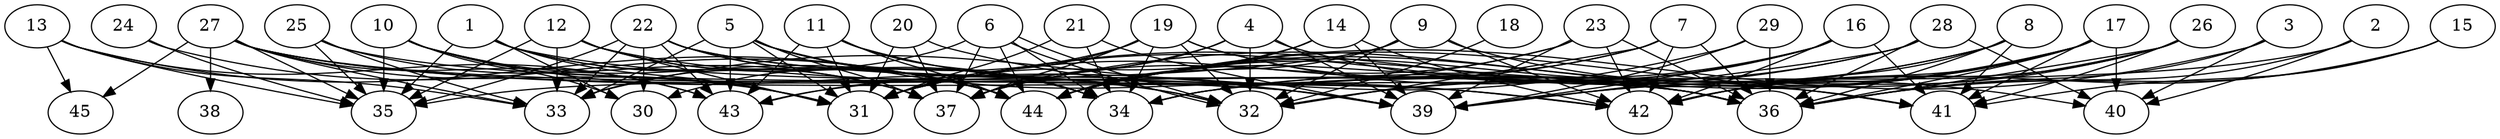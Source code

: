 // DAG automatically generated by daggen at Thu Oct  3 14:07:24 2019
// ./daggen --dot -n 45 --ccr 0.4 --fat 0.9 --regular 0.9 --density 0.7 --mindata 5242880 --maxdata 52428800 
digraph G {
  1 [size="70753280", alpha="0.06", expect_size="28301312"] 
  1 -> 30 [size ="28301312"]
  1 -> 31 [size ="28301312"]
  1 -> 35 [size ="28301312"]
  1 -> 36 [size ="28301312"]
  1 -> 37 [size ="28301312"]
  1 -> 44 [size ="28301312"]
  2 [size="38297600", alpha="0.01", expect_size="15319040"] 
  2 -> 34 [size ="15319040"]
  2 -> 36 [size ="15319040"]
  2 -> 40 [size ="15319040"]
  3 [size="84180480", alpha="0.07", expect_size="33672192"] 
  3 -> 36 [size ="33672192"]
  3 -> 40 [size ="33672192"]
  3 -> 44 [size ="33672192"]
  4 [size="63846400", alpha="0.11", expect_size="25538560"] 
  4 -> 32 [size ="25538560"]
  4 -> 37 [size ="25538560"]
  4 -> 39 [size ="25538560"]
  4 -> 41 [size ="25538560"]
  4 -> 43 [size ="25538560"]
  5 [size="16680960", alpha="0.10", expect_size="6672384"] 
  5 -> 31 [size ="6672384"]
  5 -> 32 [size ="6672384"]
  5 -> 33 [size ="6672384"]
  5 -> 34 [size ="6672384"]
  5 -> 37 [size ="6672384"]
  5 -> 42 [size ="6672384"]
  5 -> 43 [size ="6672384"]
  6 [size="19793920", alpha="0.18", expect_size="7917568"] 
  6 -> 32 [size ="7917568"]
  6 -> 32 [size ="7917568"]
  6 -> 33 [size ="7917568"]
  6 -> 34 [size ="7917568"]
  6 -> 37 [size ="7917568"]
  6 -> 44 [size ="7917568"]
  7 [size="106245120", alpha="0.09", expect_size="42498048"] 
  7 -> 31 [size ="42498048"]
  7 -> 32 [size ="42498048"]
  7 -> 36 [size ="42498048"]
  7 -> 42 [size ="42498048"]
  7 -> 44 [size ="42498048"]
  8 [size="44139520", alpha="0.15", expect_size="17655808"] 
  8 -> 31 [size ="17655808"]
  8 -> 36 [size ="17655808"]
  8 -> 41 [size ="17655808"]
  8 -> 42 [size ="17655808"]
  8 -> 44 [size ="17655808"]
  9 [size="48926720", alpha="0.06", expect_size="19570688"] 
  9 -> 32 [size ="19570688"]
  9 -> 35 [size ="19570688"]
  9 -> 40 [size ="19570688"]
  9 -> 42 [size ="19570688"]
  9 -> 44 [size ="19570688"]
  10 [size="31866880", alpha="0.15", expect_size="12746752"] 
  10 -> 30 [size ="12746752"]
  10 -> 31 [size ="12746752"]
  10 -> 32 [size ="12746752"]
  10 -> 35 [size ="12746752"]
  10 -> 44 [size ="12746752"]
  11 [size="29626880", alpha="0.03", expect_size="11850752"] 
  11 -> 31 [size ="11850752"]
  11 -> 34 [size ="11850752"]
  11 -> 39 [size ="11850752"]
  11 -> 43 [size ="11850752"]
  11 -> 44 [size ="11850752"]
  12 [size="66024960", alpha="0.10", expect_size="26409984"] 
  12 -> 31 [size ="26409984"]
  12 -> 33 [size ="26409984"]
  12 -> 34 [size ="26409984"]
  12 -> 35 [size ="26409984"]
  12 -> 41 [size ="26409984"]
  12 -> 44 [size ="26409984"]
  13 [size="72896000", alpha="0.09", expect_size="29158400"] 
  13 -> 33 [size ="29158400"]
  13 -> 35 [size ="29158400"]
  13 -> 43 [size ="29158400"]
  13 -> 44 [size ="29158400"]
  13 -> 45 [size ="29158400"]
  14 [size="115944960", alpha="0.09", expect_size="46377984"] 
  14 -> 31 [size ="46377984"]
  14 -> 39 [size ="46377984"]
  14 -> 42 [size ="46377984"]
  14 -> 44 [size ="46377984"]
  15 [size="60733440", alpha="0.19", expect_size="24293376"] 
  15 -> 36 [size ="24293376"]
  15 -> 41 [size ="24293376"]
  15 -> 42 [size ="24293376"]
  16 [size="122462720", alpha="0.03", expect_size="48985088"] 
  16 -> 32 [size ="48985088"]
  16 -> 34 [size ="48985088"]
  16 -> 39 [size ="48985088"]
  16 -> 41 [size ="48985088"]
  16 -> 42 [size ="48985088"]
  16 -> 44 [size ="48985088"]
  17 [size="110389760", alpha="0.06", expect_size="44155904"] 
  17 -> 32 [size ="44155904"]
  17 -> 34 [size ="44155904"]
  17 -> 36 [size ="44155904"]
  17 -> 37 [size ="44155904"]
  17 -> 39 [size ="44155904"]
  17 -> 40 [size ="44155904"]
  17 -> 41 [size ="44155904"]
  17 -> 42 [size ="44155904"]
  18 [size="47869440", alpha="0.03", expect_size="19147776"] 
  18 -> 32 [size ="19147776"]
  19 [size="18874880", alpha="0.17", expect_size="7549952"] 
  19 -> 30 [size ="7549952"]
  19 -> 31 [size ="7549952"]
  19 -> 32 [size ="7549952"]
  19 -> 34 [size ="7549952"]
  19 -> 36 [size ="7549952"]
  19 -> 37 [size ="7549952"]
  19 -> 41 [size ="7549952"]
  20 [size="54348800", alpha="0.08", expect_size="21739520"] 
  20 -> 31 [size ="21739520"]
  20 -> 36 [size ="21739520"]
  20 -> 37 [size ="21739520"]
  21 [size="27125760", alpha="0.08", expect_size="10850304"] 
  21 -> 31 [size ="10850304"]
  21 -> 34 [size ="10850304"]
  21 -> 39 [size ="10850304"]
  22 [size="47467520", alpha="0.12", expect_size="18987008"] 
  22 -> 30 [size ="18987008"]
  22 -> 33 [size ="18987008"]
  22 -> 34 [size ="18987008"]
  22 -> 35 [size ="18987008"]
  22 -> 36 [size ="18987008"]
  22 -> 42 [size ="18987008"]
  22 -> 43 [size ="18987008"]
  22 -> 44 [size ="18987008"]
  23 [size="105635840", alpha="0.09", expect_size="42254336"] 
  23 -> 33 [size ="42254336"]
  23 -> 36 [size ="42254336"]
  23 -> 37 [size ="42254336"]
  23 -> 39 [size ="42254336"]
  23 -> 42 [size ="42254336"]
  24 [size="39306240", alpha="0.14", expect_size="15722496"] 
  24 -> 35 [size ="15722496"]
  24 -> 44 [size ="15722496"]
  25 [size="95267840", alpha="0.20", expect_size="38107136"] 
  25 -> 33 [size ="38107136"]
  25 -> 35 [size ="38107136"]
  25 -> 37 [size ="38107136"]
  25 -> 39 [size ="38107136"]
  26 [size="91563520", alpha="0.07", expect_size="36625408"] 
  26 -> 36 [size ="36625408"]
  26 -> 39 [size ="36625408"]
  26 -> 41 [size ="36625408"]
  26 -> 42 [size ="36625408"]
  26 -> 44 [size ="36625408"]
  27 [size="109015040", alpha="0.09", expect_size="43606016"] 
  27 -> 31 [size ="43606016"]
  27 -> 33 [size ="43606016"]
  27 -> 35 [size ="43606016"]
  27 -> 36 [size ="43606016"]
  27 -> 38 [size ="43606016"]
  27 -> 39 [size ="43606016"]
  27 -> 42 [size ="43606016"]
  27 -> 43 [size ="43606016"]
  27 -> 45 [size ="43606016"]
  28 [size="24634880", alpha="0.17", expect_size="9853952"] 
  28 -> 31 [size ="9853952"]
  28 -> 36 [size ="9853952"]
  28 -> 39 [size ="9853952"]
  28 -> 40 [size ="9853952"]
  28 -> 44 [size ="9853952"]
  29 [size="44574720", alpha="0.11", expect_size="17829888"] 
  29 -> 36 [size ="17829888"]
  29 -> 39 [size ="17829888"]
  29 -> 43 [size ="17829888"]
  30 [size="29209600", alpha="0.08", expect_size="11683840"] 
  31 [size="75322880", alpha="0.08", expect_size="30129152"] 
  32 [size="122595840", alpha="0.17", expect_size="49038336"] 
  33 [size="78256640", alpha="0.16", expect_size="31302656"] 
  34 [size="13378560", alpha="0.13", expect_size="5351424"] 
  35 [size="96670720", alpha="0.18", expect_size="38668288"] 
  36 [size="95777280", alpha="0.01", expect_size="38310912"] 
  37 [size="17387520", alpha="0.00", expect_size="6955008"] 
  38 [size="72606720", alpha="0.06", expect_size="29042688"] 
  39 [size="56535040", alpha="0.12", expect_size="22614016"] 
  40 [size="122964480", alpha="0.06", expect_size="49185792"] 
  41 [size="54720000", alpha="0.02", expect_size="21888000"] 
  42 [size="104256000", alpha="0.03", expect_size="41702400"] 
  43 [size="88563200", alpha="0.01", expect_size="35425280"] 
  44 [size="67425280", alpha="0.03", expect_size="26970112"] 
  45 [size="25722880", alpha="0.18", expect_size="10289152"] 
}
